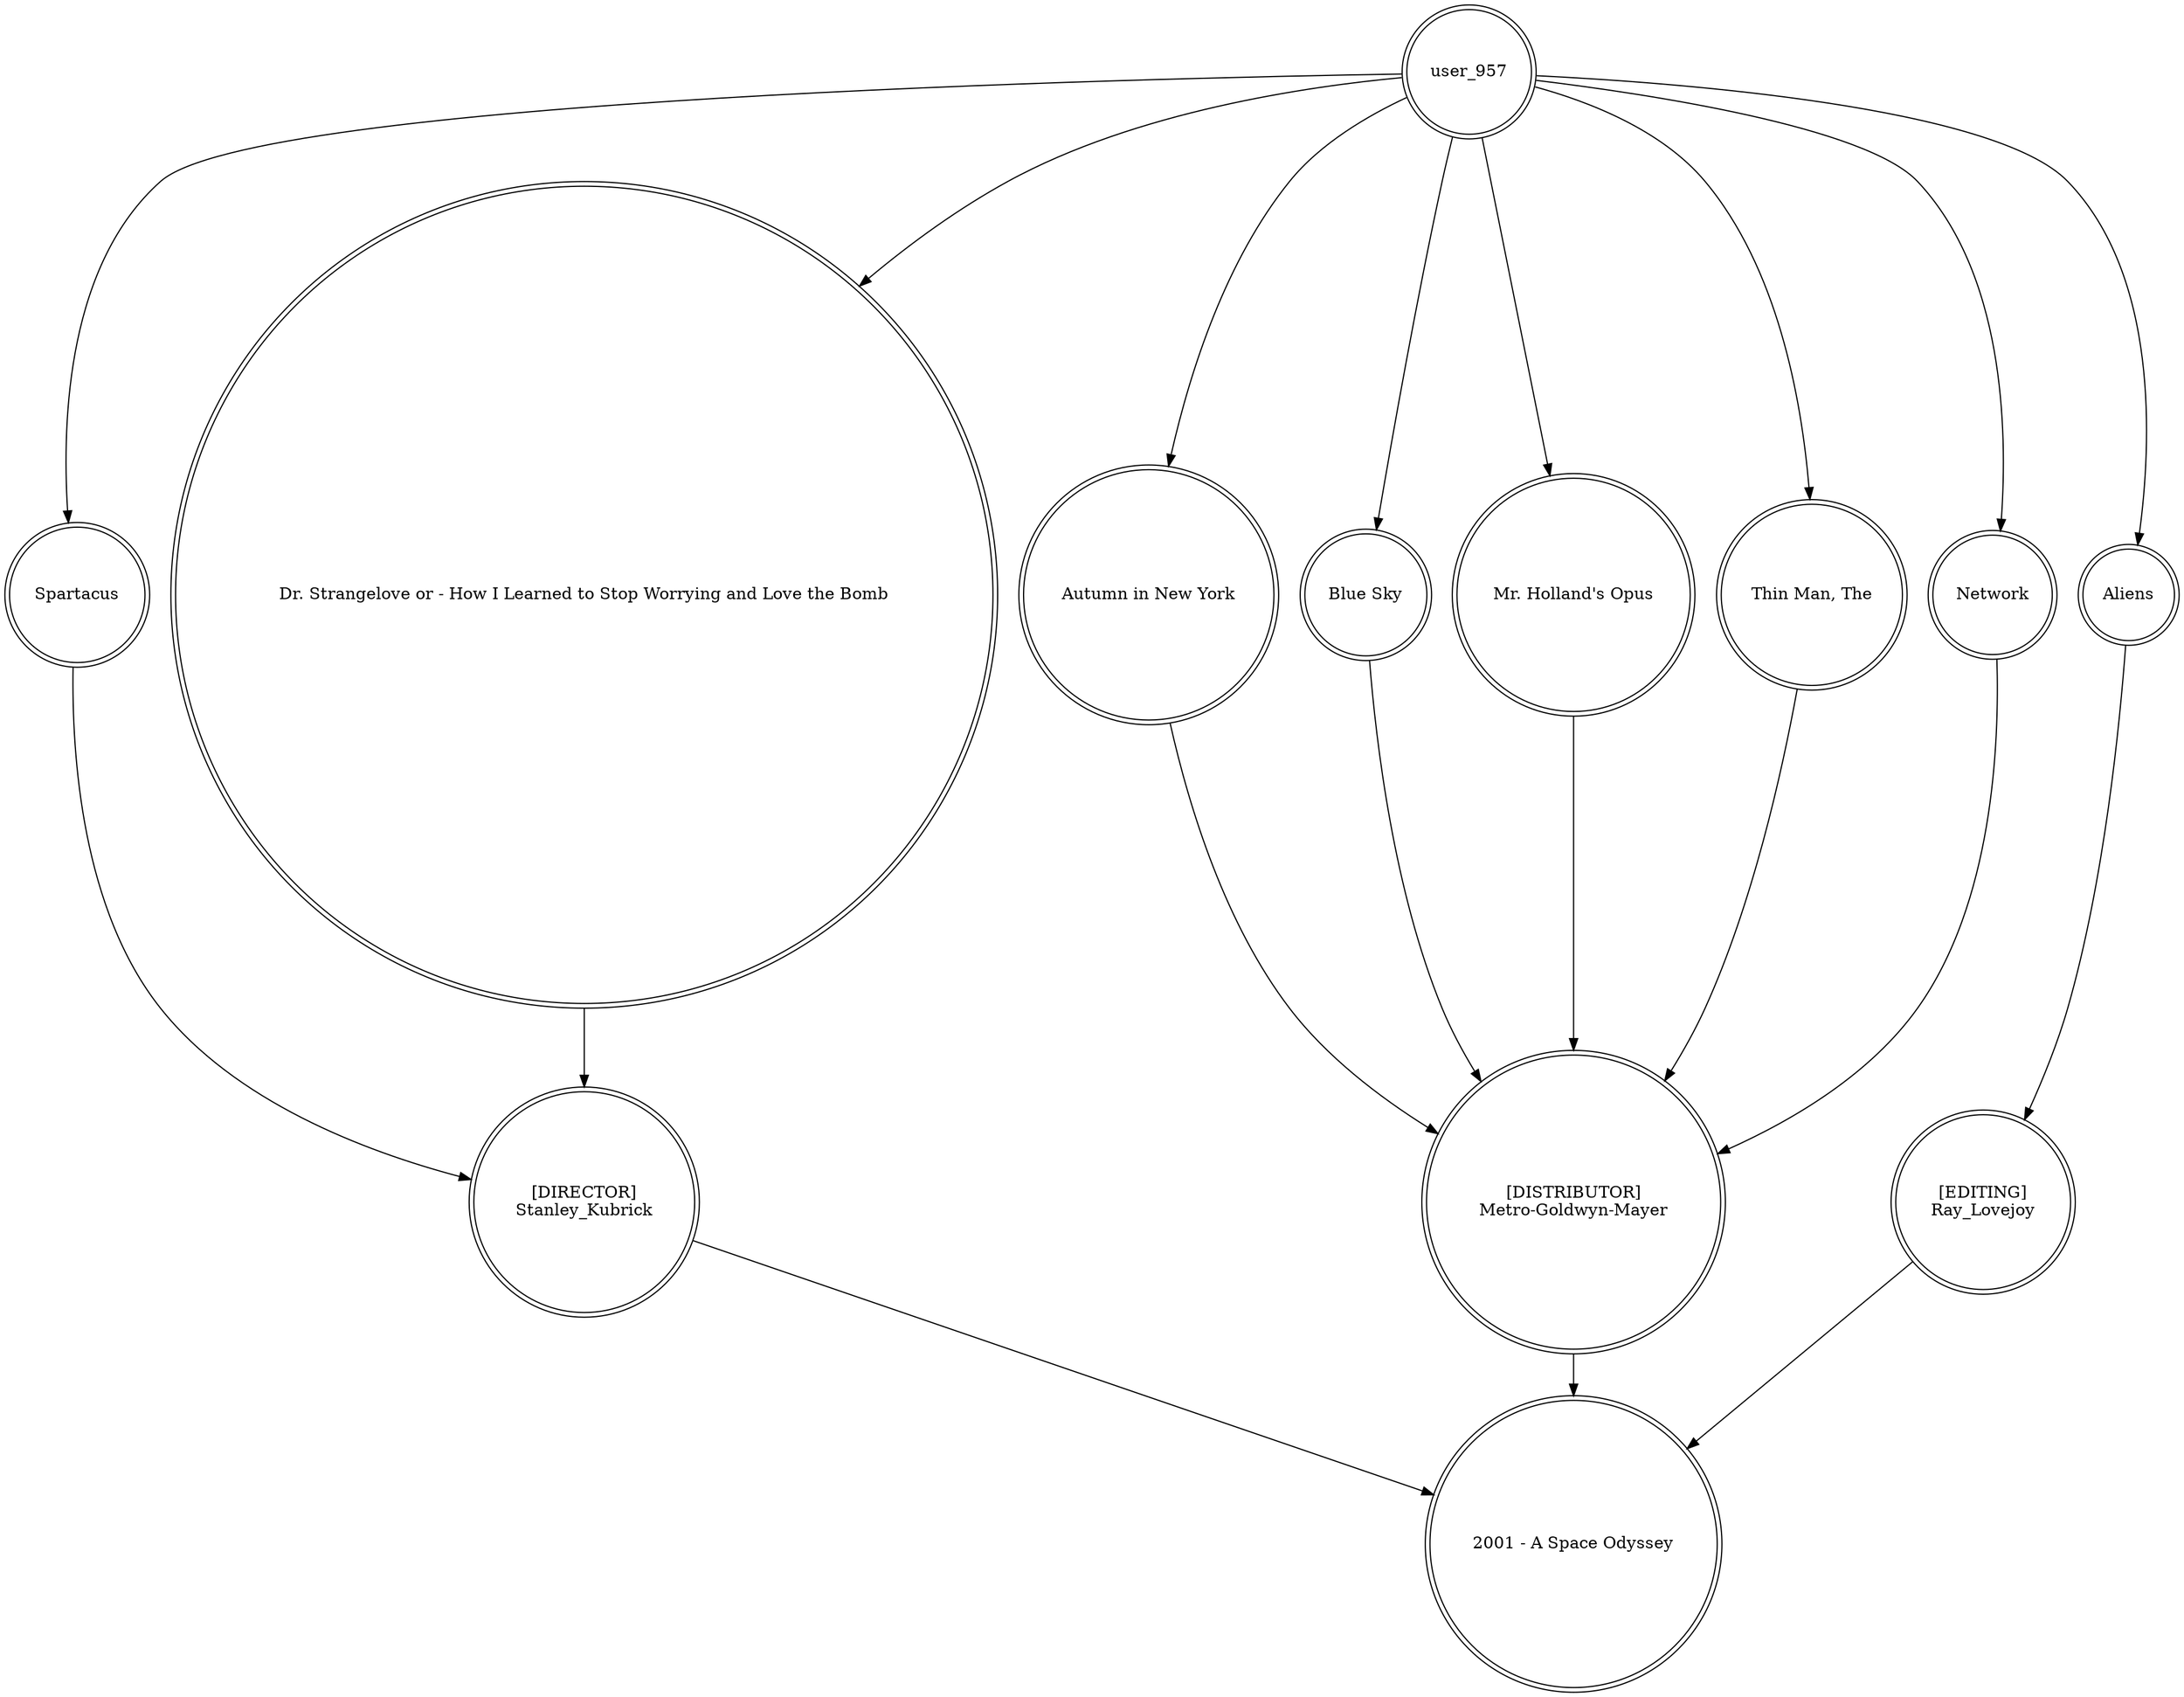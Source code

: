 digraph finite_state_machine {
	node [shape=doublecircle]
	Spartacus -> "[DIRECTOR]
Stanley_Kubrick"
	"Autumn in New York" -> "[DISTRIBUTOR]
Metro-Goldwyn-Mayer"
	"Dr. Strangelove or - How I Learned to Stop Worrying and Love the Bomb" -> "[DIRECTOR]
Stanley_Kubrick"
	user_957 -> "Blue Sky"
	"[DIRECTOR]
Stanley_Kubrick" -> "2001 - A Space Odyssey"
	user_957 -> "Dr. Strangelove or - How I Learned to Stop Worrying and Love the Bomb"
	"Mr. Holland's Opus" -> "[DISTRIBUTOR]
Metro-Goldwyn-Mayer"
	user_957 -> "Mr. Holland's Opus"
	"Blue Sky" -> "[DISTRIBUTOR]
Metro-Goldwyn-Mayer"
	"[DISTRIBUTOR]
Metro-Goldwyn-Mayer" -> "2001 - A Space Odyssey"
	"Thin Man, The" -> "[DISTRIBUTOR]
Metro-Goldwyn-Mayer"
	Aliens -> "[EDITING]
Ray_Lovejoy"
	user_957 -> Network
	Network -> "[DISTRIBUTOR]
Metro-Goldwyn-Mayer"
	user_957 -> Spartacus
	user_957 -> Aliens
	user_957 -> "Autumn in New York"
	"[EDITING]
Ray_Lovejoy" -> "2001 - A Space Odyssey"
	user_957 -> "Thin Man, The"
}
